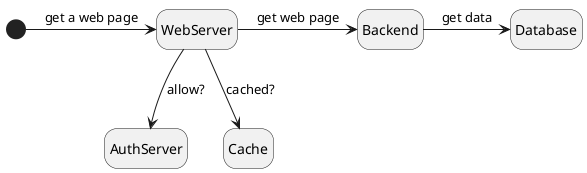 @startuml

`
@startuml
hide empty description

[*] -> WebServer : get a web page
WebServer --> AuthServer : allow?
WebServer --> Cache : cached?
WebServer -> Backend: get web page
Backend -> Database : get data

@enduml
`

@enduml